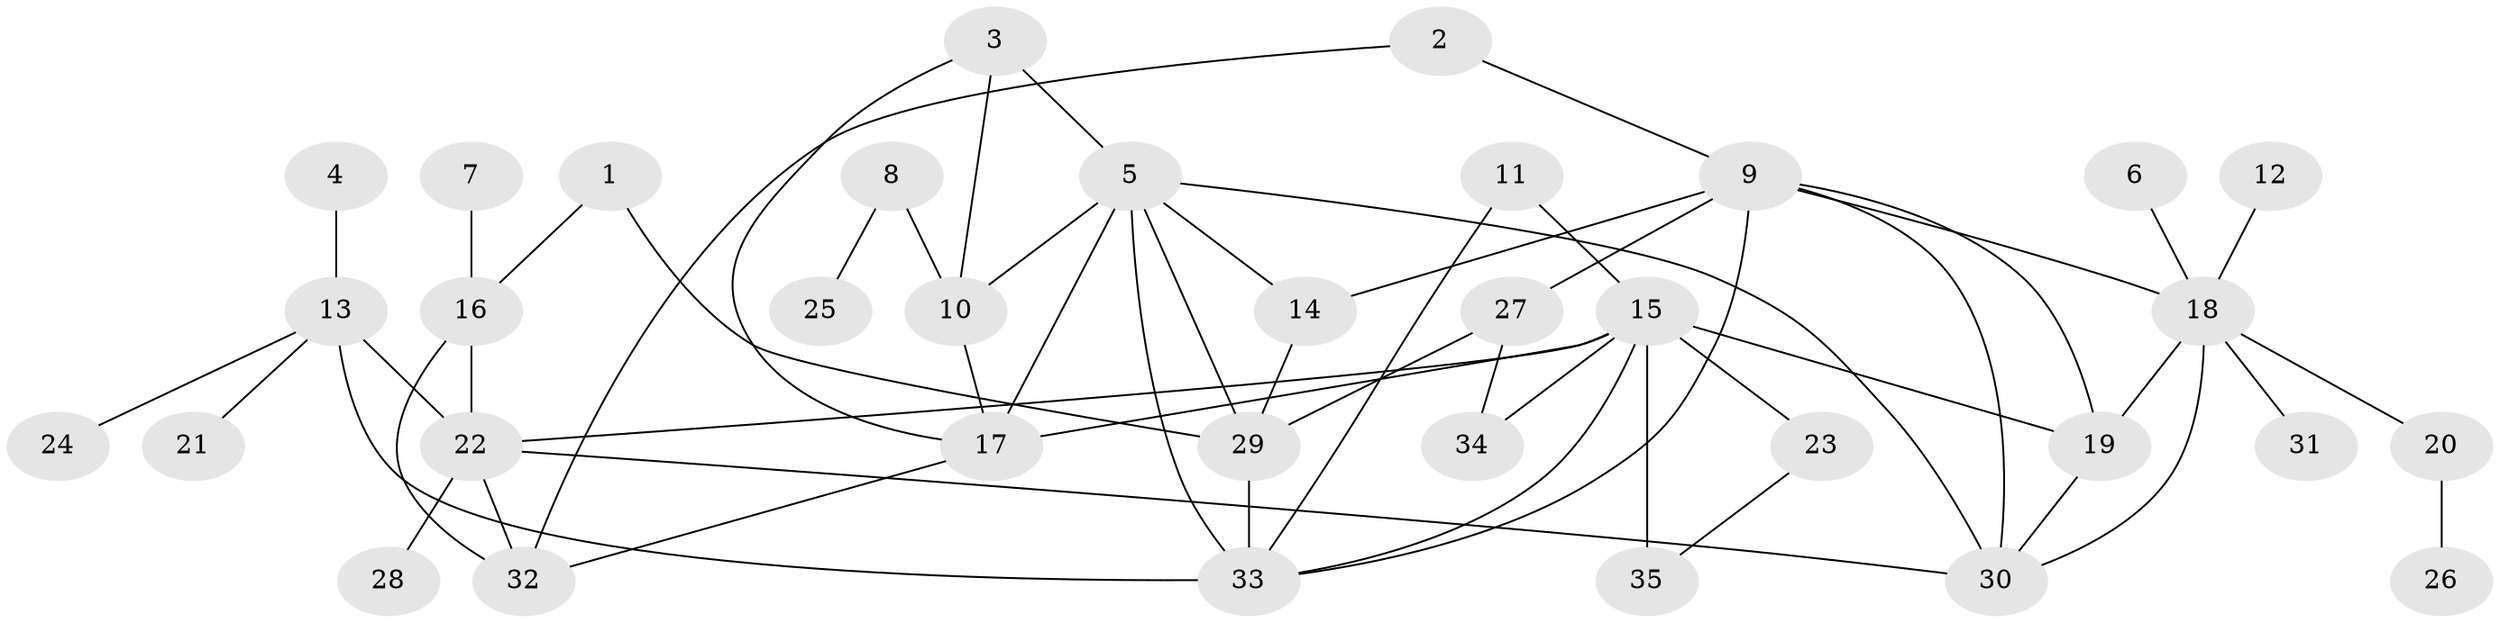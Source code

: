 // original degree distribution, {10: 0.022988505747126436, 5: 0.05747126436781609, 9: 0.034482758620689655, 7: 0.08045977011494253, 6: 0.034482758620689655, 4: 0.034482758620689655, 1: 0.5517241379310345, 2: 0.14942528735632185, 3: 0.034482758620689655}
// Generated by graph-tools (version 1.1) at 2025/37/03/04/25 23:37:32]
// undirected, 35 vertices, 56 edges
graph export_dot {
  node [color=gray90,style=filled];
  1;
  2;
  3;
  4;
  5;
  6;
  7;
  8;
  9;
  10;
  11;
  12;
  13;
  14;
  15;
  16;
  17;
  18;
  19;
  20;
  21;
  22;
  23;
  24;
  25;
  26;
  27;
  28;
  29;
  30;
  31;
  32;
  33;
  34;
  35;
  1 -- 16 [weight=1.0];
  1 -- 29 [weight=1.0];
  2 -- 9 [weight=1.0];
  2 -- 32 [weight=1.0];
  3 -- 5 [weight=1.0];
  3 -- 10 [weight=1.0];
  3 -- 17 [weight=1.0];
  4 -- 13 [weight=1.0];
  5 -- 10 [weight=1.0];
  5 -- 14 [weight=1.0];
  5 -- 17 [weight=1.0];
  5 -- 29 [weight=1.0];
  5 -- 30 [weight=1.0];
  5 -- 33 [weight=1.0];
  6 -- 18 [weight=1.0];
  7 -- 16 [weight=1.0];
  8 -- 10 [weight=1.0];
  8 -- 25 [weight=1.0];
  9 -- 14 [weight=1.0];
  9 -- 18 [weight=1.0];
  9 -- 19 [weight=1.0];
  9 -- 27 [weight=1.0];
  9 -- 30 [weight=1.0];
  9 -- 33 [weight=1.0];
  10 -- 17 [weight=1.0];
  11 -- 15 [weight=1.0];
  11 -- 33 [weight=1.0];
  12 -- 18 [weight=1.0];
  13 -- 21 [weight=1.0];
  13 -- 22 [weight=1.0];
  13 -- 24 [weight=1.0];
  13 -- 33 [weight=3.0];
  14 -- 29 [weight=1.0];
  15 -- 17 [weight=2.0];
  15 -- 19 [weight=1.0];
  15 -- 22 [weight=1.0];
  15 -- 23 [weight=2.0];
  15 -- 33 [weight=2.0];
  15 -- 34 [weight=1.0];
  15 -- 35 [weight=2.0];
  16 -- 22 [weight=2.0];
  16 -- 32 [weight=1.0];
  17 -- 32 [weight=1.0];
  18 -- 19 [weight=1.0];
  18 -- 20 [weight=1.0];
  18 -- 30 [weight=1.0];
  18 -- 31 [weight=1.0];
  19 -- 30 [weight=1.0];
  20 -- 26 [weight=1.0];
  22 -- 28 [weight=1.0];
  22 -- 30 [weight=1.0];
  22 -- 32 [weight=2.0];
  23 -- 35 [weight=1.0];
  27 -- 29 [weight=1.0];
  27 -- 34 [weight=1.0];
  29 -- 33 [weight=1.0];
}
